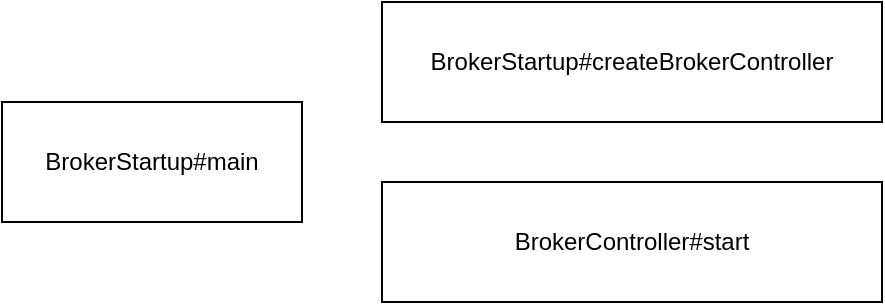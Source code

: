 <mxfile version="15.7.4" type="github">
  <diagram id="sFC1RRCr9SFQazNoy_1z" name="Page-1">
    <mxGraphModel dx="1426" dy="771" grid="1" gridSize="10" guides="1" tooltips="1" connect="1" arrows="1" fold="1" page="1" pageScale="1" pageWidth="827" pageHeight="1169" math="0" shadow="0">
      <root>
        <mxCell id="0" />
        <mxCell id="1" parent="0" />
        <mxCell id="zNyeDEZQtX2fkmq9p0QW-1" value="&lt;span&gt;BrokerStartup#main&lt;/span&gt;" style="rounded=0;whiteSpace=wrap;html=1;" vertex="1" parent="1">
          <mxGeometry x="110" y="160" width="150" height="60" as="geometry" />
        </mxCell>
        <mxCell id="zNyeDEZQtX2fkmq9p0QW-2" value="BrokerStartup#createBrokerController" style="rounded=0;whiteSpace=wrap;html=1;" vertex="1" parent="1">
          <mxGeometry x="300" y="110" width="250" height="60" as="geometry" />
        </mxCell>
        <mxCell id="zNyeDEZQtX2fkmq9p0QW-3" value="BrokerController#start" style="rounded=0;whiteSpace=wrap;html=1;" vertex="1" parent="1">
          <mxGeometry x="300" y="200" width="250" height="60" as="geometry" />
        </mxCell>
      </root>
    </mxGraphModel>
  </diagram>
</mxfile>
